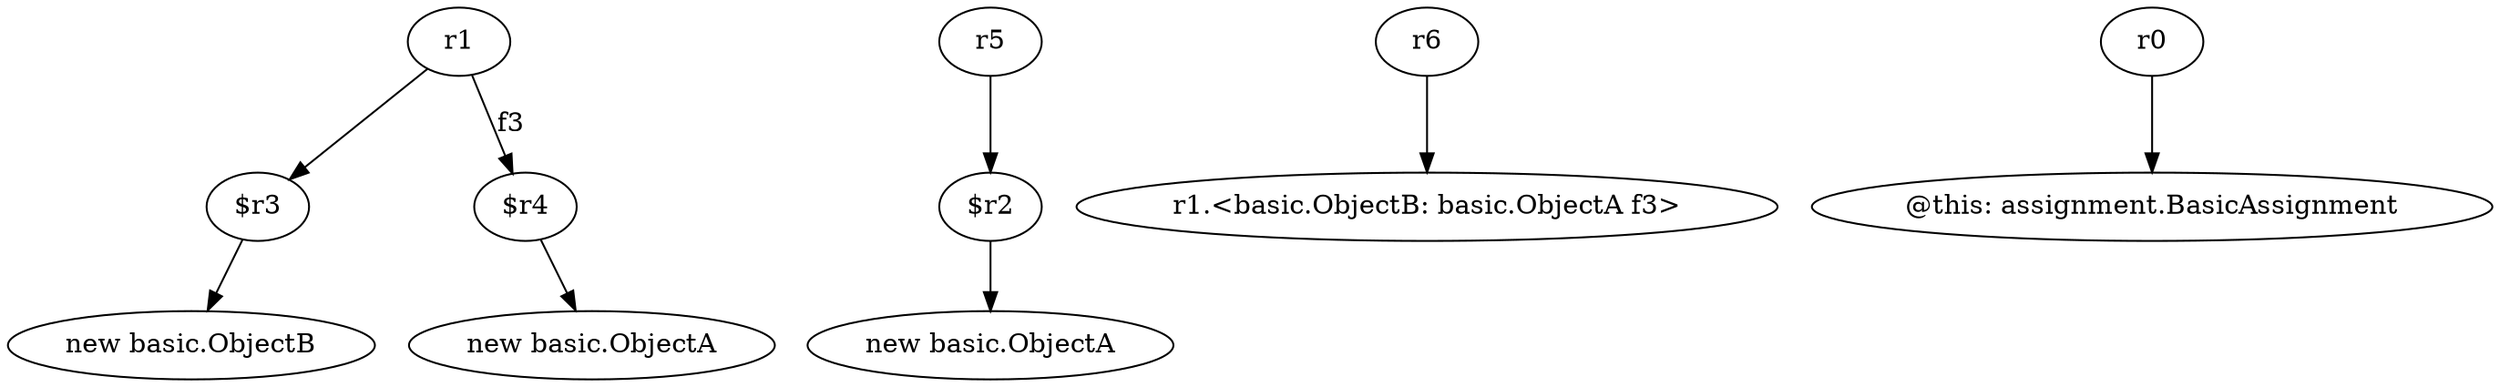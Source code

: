 digraph g {
0[label="r1"]
1[label="$r3"]
0->1[label=""]
2[label="$r2"]
3[label="new basic.ObjectA"]
2->3[label=""]
4[label="new basic.ObjectB"]
1->4[label=""]
5[label="r6"]
6[label="r1.<basic.ObjectB: basic.ObjectA f3>"]
5->6[label=""]
7[label="$r4"]
8[label="new basic.ObjectA"]
7->8[label=""]
9[label="r0"]
10[label="@this: assignment.BasicAssignment"]
9->10[label=""]
0->7[label="f3"]
11[label="r5"]
11->2[label=""]
}